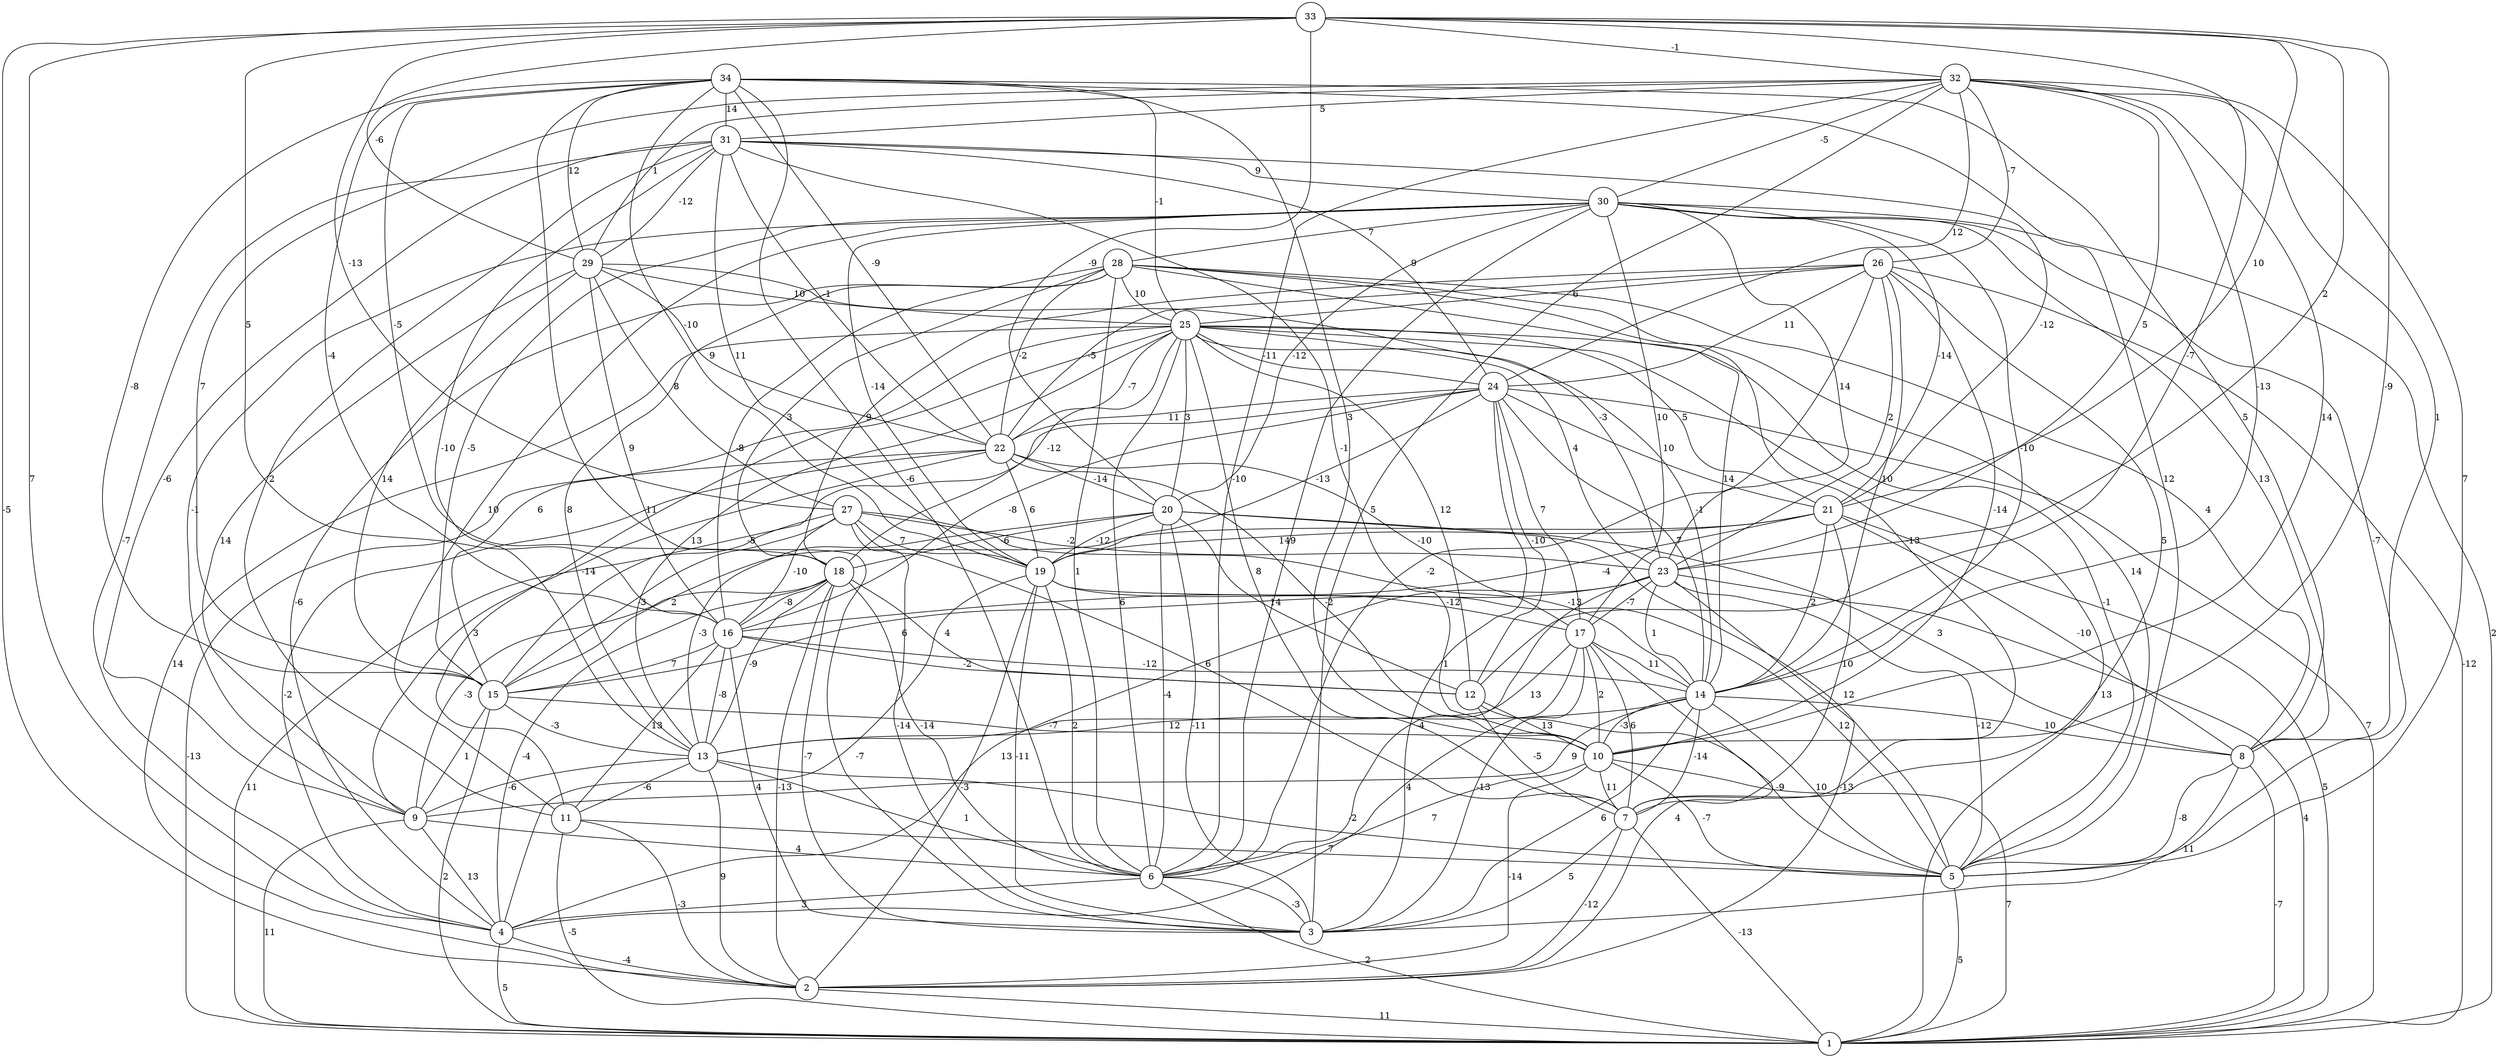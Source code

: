 graph { 
	 fontname="Helvetica,Arial,sans-serif" 
	 node [shape = circle]; 
	 34 -- 3 [label = "-11"];
	 34 -- 5 [label = "12"];
	 34 -- 6 [label = "-6"];
	 34 -- 8 [label = "5"];
	 34 -- 10 [label = "3"];
	 34 -- 15 [label = "-8"];
	 34 -- 16 [label = "-4"];
	 34 -- 18 [label = "-5"];
	 34 -- 19 [label = "-10"];
	 34 -- 22 [label = "-9"];
	 34 -- 25 [label = "-1"];
	 34 -- 29 [label = "12"];
	 34 -- 31 [label = "14"];
	 33 -- 2 [label = "-5"];
	 33 -- 4 [label = "7"];
	 33 -- 10 [label = "-9"];
	 33 -- 12 [label = "-7"];
	 33 -- 16 [label = "5"];
	 33 -- 20 [label = "-9"];
	 33 -- 21 [label = "10"];
	 33 -- 23 [label = "2"];
	 33 -- 27 [label = "-13"];
	 33 -- 29 [label = "-6"];
	 33 -- 32 [label = "-1"];
	 32 -- 3 [label = "5"];
	 32 -- 5 [label = "7"];
	 32 -- 6 [label = "-10"];
	 32 -- 8 [label = "1"];
	 32 -- 10 [label = "14"];
	 32 -- 14 [label = "-13"];
	 32 -- 15 [label = "7"];
	 32 -- 23 [label = "5"];
	 32 -- 24 [label = "12"];
	 32 -- 26 [label = "-7"];
	 32 -- 29 [label = "1"];
	 32 -- 30 [label = "-5"];
	 32 -- 31 [label = "5"];
	 31 -- 4 [label = "-7"];
	 31 -- 9 [label = "-6"];
	 31 -- 10 [label = "-1"];
	 31 -- 11 [label = "2"];
	 31 -- 13 [label = "-10"];
	 31 -- 19 [label = "11"];
	 31 -- 21 [label = "-12"];
	 31 -- 22 [label = "-1"];
	 31 -- 24 [label = "9"];
	 31 -- 29 [label = "-12"];
	 31 -- 30 [label = "9"];
	 30 -- 1 [label = "2"];
	 30 -- 5 [label = "-7"];
	 30 -- 6 [label = "9"];
	 30 -- 8 [label = "13"];
	 30 -- 9 [label = "-1"];
	 30 -- 11 [label = "10"];
	 30 -- 14 [label = "-10"];
	 30 -- 15 [label = "-5"];
	 30 -- 17 [label = "10"];
	 30 -- 19 [label = "-14"];
	 30 -- 20 [label = "-12"];
	 30 -- 21 [label = "-14"];
	 30 -- 23 [label = "14"];
	 30 -- 28 [label = "7"];
	 29 -- 9 [label = "14"];
	 29 -- 15 [label = "14"];
	 29 -- 16 [label = "9"];
	 29 -- 22 [label = "9"];
	 29 -- 23 [label = "-3"];
	 29 -- 25 [label = "10"];
	 29 -- 27 [label = "8"];
	 28 -- 4 [label = "-6"];
	 28 -- 5 [label = "14"];
	 28 -- 6 [label = "1"];
	 28 -- 7 [label = "-13"];
	 28 -- 8 [label = "4"];
	 28 -- 13 [label = "8"];
	 28 -- 14 [label = "14"];
	 28 -- 16 [label = "-8"];
	 28 -- 18 [label = "3"];
	 28 -- 22 [label = "-2"];
	 28 -- 25 [label = "10"];
	 27 -- 1 [label = "11"];
	 27 -- 3 [label = "-14"];
	 27 -- 7 [label = "6"];
	 27 -- 14 [label = "-13"];
	 27 -- 15 [label = "-3"];
	 27 -- 16 [label = "-10"];
	 27 -- 19 [label = "7"];
	 27 -- 23 [label = "-2"];
	 26 -- 1 [label = "-12"];
	 26 -- 6 [label = "-2"];
	 26 -- 7 [label = "5"];
	 26 -- 10 [label = "-14"];
	 26 -- 14 [label = "10"];
	 26 -- 18 [label = "9"];
	 26 -- 22 [label = "-5"];
	 26 -- 23 [label = "2"];
	 26 -- 24 [label = "11"];
	 26 -- 25 [label = "6"];
	 25 -- 1 [label = "13"];
	 25 -- 2 [label = "14"];
	 25 -- 5 [label = "-1"];
	 25 -- 6 [label = "6"];
	 25 -- 7 [label = "8"];
	 25 -- 11 [label = "-14"];
	 25 -- 12 [label = "12"];
	 25 -- 13 [label = "13"];
	 25 -- 14 [label = "-1"];
	 25 -- 15 [label = "6"];
	 25 -- 18 [label = "-12"];
	 25 -- 20 [label = "3"];
	 25 -- 21 [label = "5"];
	 25 -- 22 [label = "-7"];
	 25 -- 23 [label = "4"];
	 25 -- 24 [label = "-11"];
	 24 -- 1 [label = "7"];
	 24 -- 3 [label = "1"];
	 24 -- 12 [label = "-10"];
	 24 -- 14 [label = "7"];
	 24 -- 15 [label = "-5"];
	 24 -- 16 [label = "-8"];
	 24 -- 17 [label = "7"];
	 24 -- 19 [label = "-13"];
	 24 -- 21 [label = "10"];
	 24 -- 22 [label = "11"];
	 23 -- 1 [label = "4"];
	 23 -- 2 [label = "-13"];
	 23 -- 4 [label = "13"];
	 23 -- 5 [label = "-12"];
	 23 -- 6 [label = "-4"];
	 23 -- 14 [label = "1"];
	 23 -- 15 [label = "6"];
	 23 -- 17 [label = "-7"];
	 22 -- 1 [label = "-13"];
	 22 -- 4 [label = "-2"];
	 22 -- 9 [label = "3"];
	 22 -- 10 [label = "-2"];
	 22 -- 17 [label = "-10"];
	 22 -- 19 [label = "6"];
	 22 -- 20 [label = "-14"];
	 21 -- 1 [label = "5"];
	 21 -- 7 [label = "10"];
	 21 -- 8 [label = "-10"];
	 21 -- 14 [label = "2"];
	 21 -- 15 [label = "2"];
	 21 -- 16 [label = "-4"];
	 21 -- 19 [label = "14"];
	 20 -- 3 [label = "-11"];
	 20 -- 5 [label = "12"];
	 20 -- 6 [label = "-4"];
	 20 -- 8 [label = "3"];
	 20 -- 12 [label = "14"];
	 20 -- 13 [label = "-3"];
	 20 -- 18 [label = "-6"];
	 20 -- 19 [label = "-12"];
	 19 -- 2 [label = "-3"];
	 19 -- 3 [label = "-11"];
	 19 -- 4 [label = "-7"];
	 19 -- 5 [label = "12"];
	 19 -- 6 [label = "2"];
	 19 -- 17 [label = "-12"];
	 18 -- 2 [label = "-13"];
	 18 -- 3 [label = "-7"];
	 18 -- 4 [label = "-4"];
	 18 -- 6 [label = "-14"];
	 18 -- 9 [label = "-3"];
	 18 -- 12 [label = "4"];
	 18 -- 13 [label = "-9"];
	 18 -- 16 [label = "-8"];
	 17 -- 2 [label = "4"];
	 17 -- 3 [label = "-13"];
	 17 -- 4 [label = "4"];
	 17 -- 7 [label = "6"];
	 17 -- 10 [label = "2"];
	 17 -- 13 [label = "13"];
	 17 -- 14 [label = "11"];
	 16 -- 3 [label = "4"];
	 16 -- 11 [label = "13"];
	 16 -- 12 [label = "-2"];
	 16 -- 13 [label = "-8"];
	 16 -- 14 [label = "-12"];
	 16 -- 15 [label = "7"];
	 15 -- 1 [label = "2"];
	 15 -- 9 [label = "1"];
	 15 -- 10 [label = "-7"];
	 15 -- 13 [label = "-3"];
	 14 -- 3 [label = "6"];
	 14 -- 5 [label = "10"];
	 14 -- 7 [label = "-14"];
	 14 -- 8 [label = "10"];
	 14 -- 9 [label = "9"];
	 14 -- 10 [label = "-3"];
	 14 -- 13 [label = "12"];
	 13 -- 2 [label = "9"];
	 13 -- 5 [label = "-2"];
	 13 -- 6 [label = "1"];
	 13 -- 9 [label = "-6"];
	 13 -- 11 [label = "-6"];
	 12 -- 5 [label = "-9"];
	 12 -- 7 [label = "-5"];
	 12 -- 10 [label = "13"];
	 11 -- 1 [label = "-5"];
	 11 -- 2 [label = "-3"];
	 11 -- 5 [label = "7"];
	 10 -- 1 [label = "7"];
	 10 -- 2 [label = "-14"];
	 10 -- 5 [label = "-7"];
	 10 -- 6 [label = "7"];
	 10 -- 7 [label = "11"];
	 9 -- 1 [label = "11"];
	 9 -- 4 [label = "13"];
	 9 -- 6 [label = "4"];
	 8 -- 1 [label = "-7"];
	 8 -- 3 [label = "11"];
	 8 -- 5 [label = "-8"];
	 7 -- 1 [label = "-13"];
	 7 -- 2 [label = "-12"];
	 7 -- 3 [label = "5"];
	 6 -- 1 [label = "2"];
	 6 -- 3 [label = "-3"];
	 6 -- 4 [label = "3"];
	 5 -- 1 [label = "5"];
	 4 -- 1 [label = "5"];
	 4 -- 2 [label = "-4"];
	 2 -- 1 [label = "11"];
	 1;
	 2;
	 3;
	 4;
	 5;
	 6;
	 7;
	 8;
	 9;
	 10;
	 11;
	 12;
	 13;
	 14;
	 15;
	 16;
	 17;
	 18;
	 19;
	 20;
	 21;
	 22;
	 23;
	 24;
	 25;
	 26;
	 27;
	 28;
	 29;
	 30;
	 31;
	 32;
	 33;
	 34;
}

